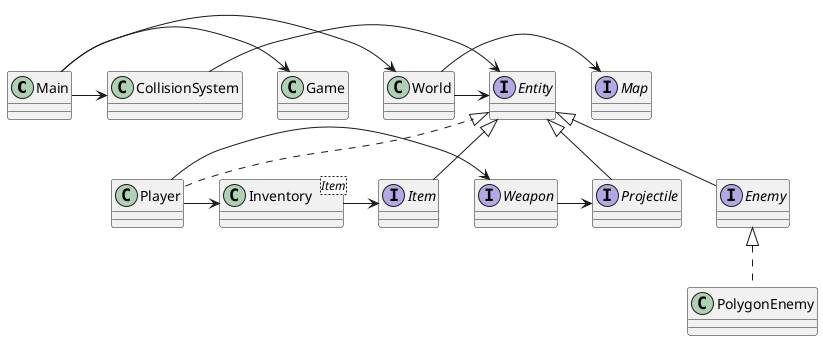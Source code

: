 @startuml
'https://plantuml.com/class-diagram

class Main {}

class World {}

class Game {}

interface Map {}

interface Entity {}

class Player implements Entity {}


interface Enemy implements Entity {}

class PolygonEnemy implements Enemy {}


interface Projectile implements Entity {}

interface Item extends Entity {}


class Inventory<Item> {}


interface Weapon {}

class CollisionSystem {}



Weapon -> Projectile
Player -> Weapon
Inventory -> Item
Player -> Inventory
World -> Map

Main -> Game
Main -> World
Main -> CollisionSystem

World -> Entity

CollisionSystem -> Entity




@enduml